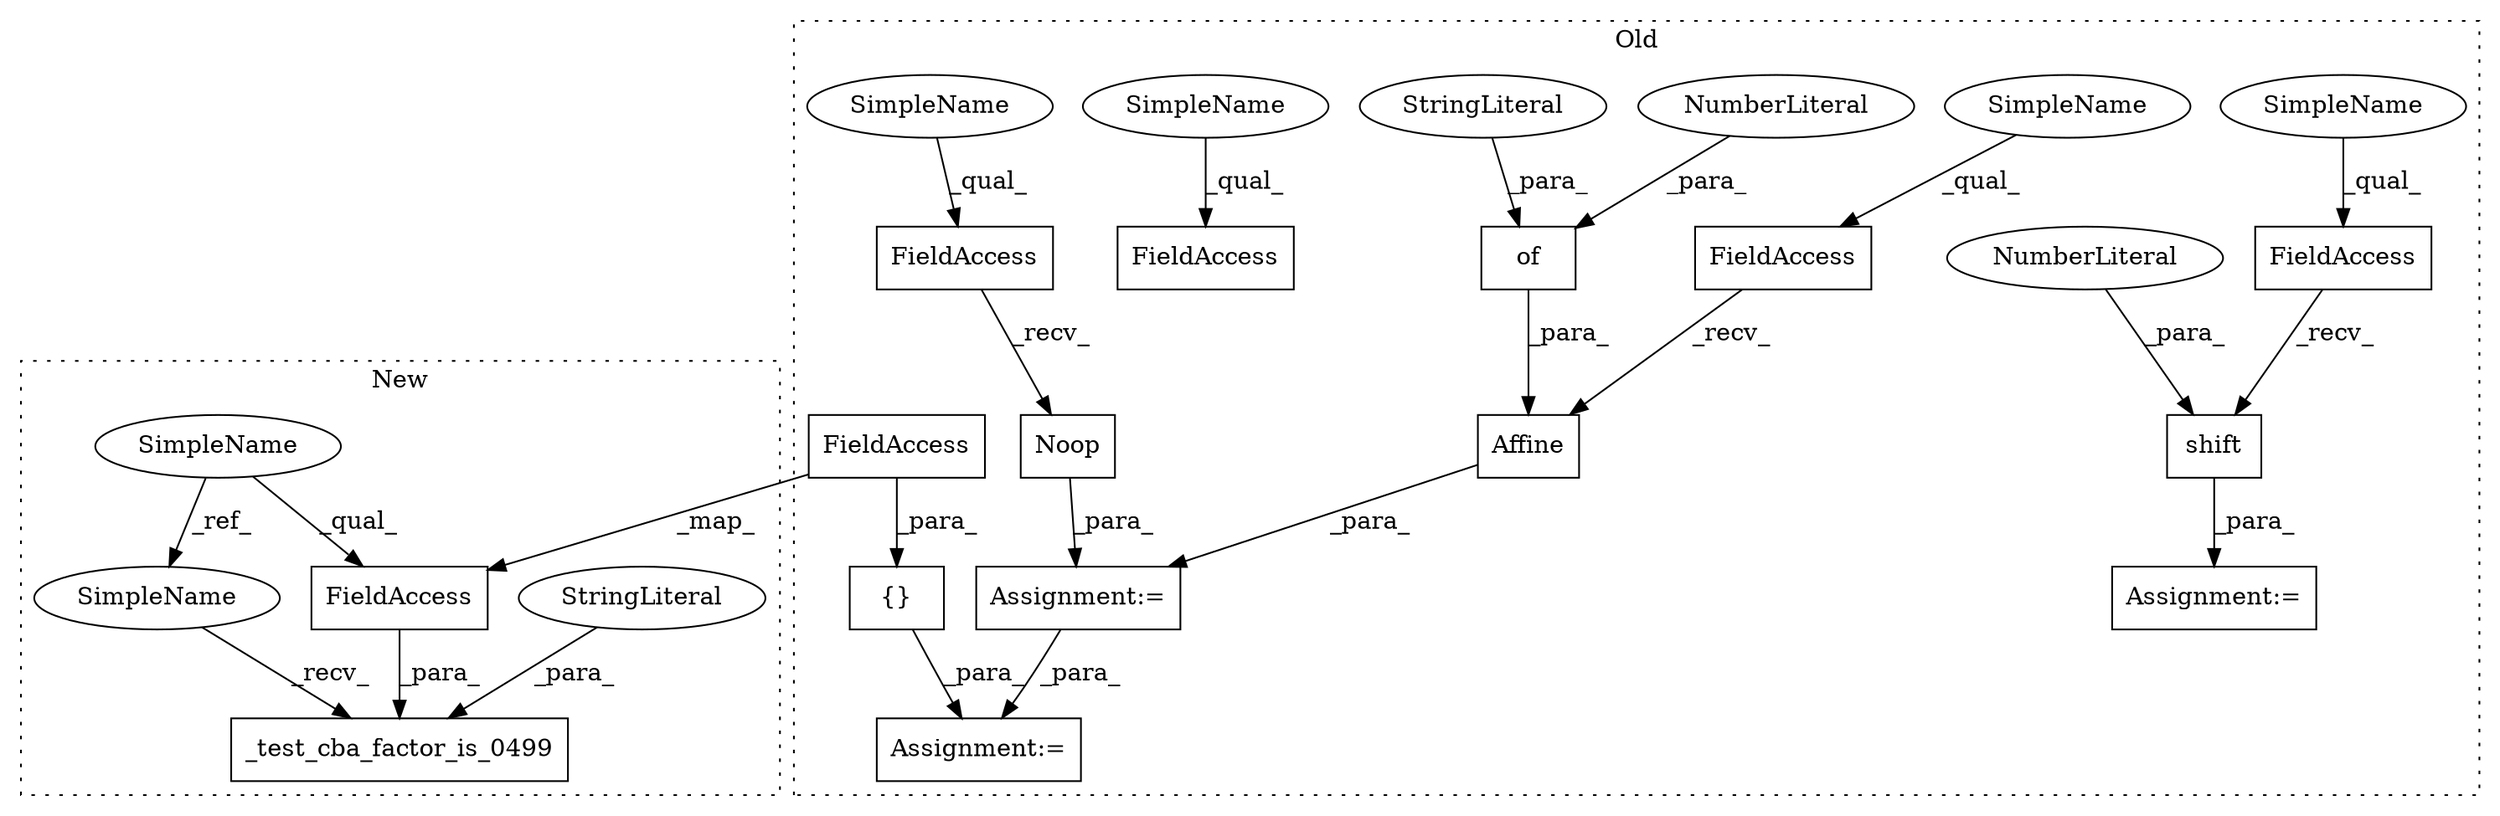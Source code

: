 digraph G {
subgraph cluster0 {
1 [label="of" a="32" s="40252,40260" l="3,1" shape="box"];
3 [label="NumberLiteral" a="34" s="40259" l="1" shape="ellipse"];
4 [label="Affine" a="32" s="40241,40261" l="7,1" shape="box"];
5 [label="FieldAccess" a="22" s="40223" l="17" shape="box"];
6 [label="FieldAccess" a="22" s="40198" l="17" shape="box"];
7 [label="FieldAccess" a="22" s="40168" l="17" shape="box"];
8 [label="Noop" a="32" s="40216" l="6" shape="box"];
10 [label="Assignment:=" a="7" s="40277" l="1" shape="box"];
11 [label="{}" a="4" s="40308,40318" l="1,1" shape="box"];
12 [label="StringLiteral" a="45" s="40255" l="3" shape="ellipse"];
15 [label="FieldAccess" a="22" s="40309" l="9" shape="box"];
16 [label="FieldAccess" a="22" s="40335" l="9" shape="box"];
17 [label="shift" a="32" s="40345,40352" l="6,1" shape="box"];
18 [label="NumberLiteral" a="34" s="40351" l="1" shape="ellipse"];
19 [label="Assignment:=" a="7" s="40334" l="1" shape="box"];
20 [label="Assignment:=" a="7" s="40167" l="1" shape="box"];
22 [label="SimpleName" a="42" s="40335" l="4" shape="ellipse"];
23 [label="SimpleName" a="42" s="40198" l="6" shape="ellipse"];
24 [label="SimpleName" a="42" s="40168" l="6" shape="ellipse"];
25 [label="SimpleName" a="42" s="40223" l="6" shape="ellipse"];
label = "Old";
style="dotted";
}
subgraph cluster1 {
2 [label="_test_cba_factor_is_0499" a="32" s="35931,35984" l="25,1" shape="box"];
9 [label="StringLiteral" a="45" s="35956" l="18" shape="ellipse"];
13 [label="SimpleName" a="42" s="35915" l="4" shape="ellipse"];
14 [label="FieldAccess" a="22" s="35975" l="9" shape="box"];
21 [label="SimpleName" a="42" s="35926" l="4" shape="ellipse"];
label = "New";
style="dotted";
}
1 -> 4 [label="_para_"];
3 -> 1 [label="_para_"];
4 -> 20 [label="_para_"];
5 -> 4 [label="_recv_"];
6 -> 8 [label="_recv_"];
8 -> 20 [label="_para_"];
9 -> 2 [label="_para_"];
11 -> 10 [label="_para_"];
12 -> 1 [label="_para_"];
13 -> 21 [label="_ref_"];
13 -> 14 [label="_qual_"];
14 -> 2 [label="_para_"];
15 -> 14 [label="_map_"];
15 -> 11 [label="_para_"];
16 -> 17 [label="_recv_"];
17 -> 19 [label="_para_"];
18 -> 17 [label="_para_"];
20 -> 10 [label="_para_"];
21 -> 2 [label="_recv_"];
22 -> 16 [label="_qual_"];
23 -> 6 [label="_qual_"];
24 -> 7 [label="_qual_"];
25 -> 5 [label="_qual_"];
}